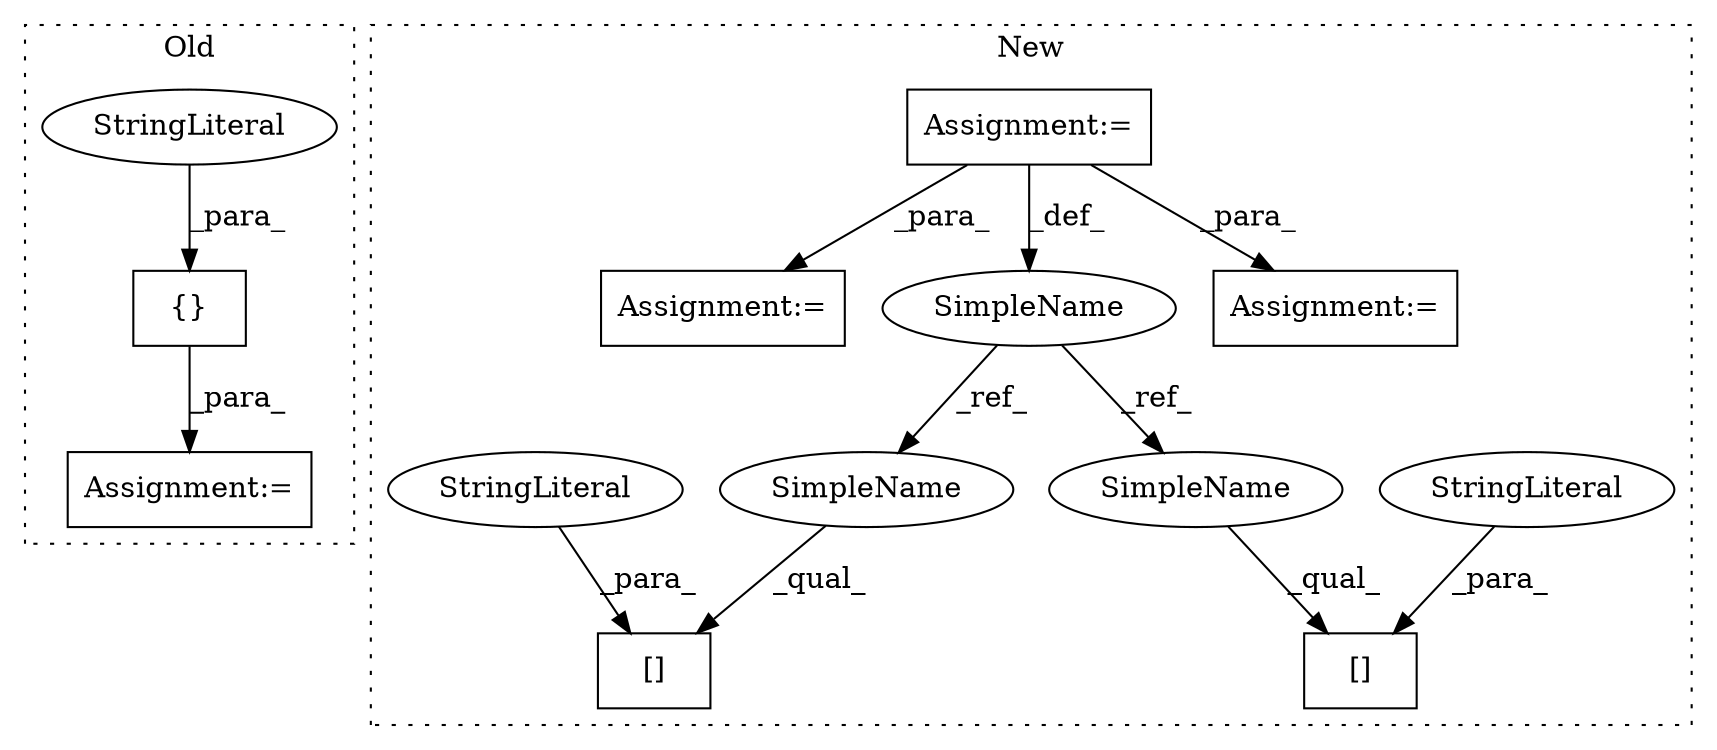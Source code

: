 digraph G {
subgraph cluster0 {
1 [label="{}" a="4" s="15286,15414" l="1,1" shape="box"];
3 [label="Assignment:=" a="7" s="15273" l="1" shape="box"];
11 [label="StringLiteral" a="45" s="15338" l="22" shape="ellipse"];
label = "Old";
style="dotted";
}
subgraph cluster1 {
2 [label="[]" a="2" s="16050,16085" l="17,1" shape="box"];
4 [label="StringLiteral" a="45" s="16067" l="18" shape="ellipse"];
5 [label="Assignment:=" a="7" s="15758" l="1" shape="box"];
6 [label="Assignment:=" a="7" s="16049" l="1" shape="box"];
7 [label="[]" a="2" s="15810,15845" l="17,1" shape="box"];
8 [label="StringLiteral" a="45" s="15827" l="18" shape="ellipse"];
9 [label="SimpleName" a="42" s="15742" l="16" shape="ellipse"];
10 [label="Assignment:=" a="7" s="15809" l="1" shape="box"];
12 [label="SimpleName" a="42" s="15810" l="16" shape="ellipse"];
13 [label="SimpleName" a="42" s="16050" l="16" shape="ellipse"];
label = "New";
style="dotted";
}
1 -> 3 [label="_para_"];
4 -> 2 [label="_para_"];
5 -> 10 [label="_para_"];
5 -> 6 [label="_para_"];
5 -> 9 [label="_def_"];
8 -> 7 [label="_para_"];
9 -> 13 [label="_ref_"];
9 -> 12 [label="_ref_"];
11 -> 1 [label="_para_"];
12 -> 7 [label="_qual_"];
13 -> 2 [label="_qual_"];
}